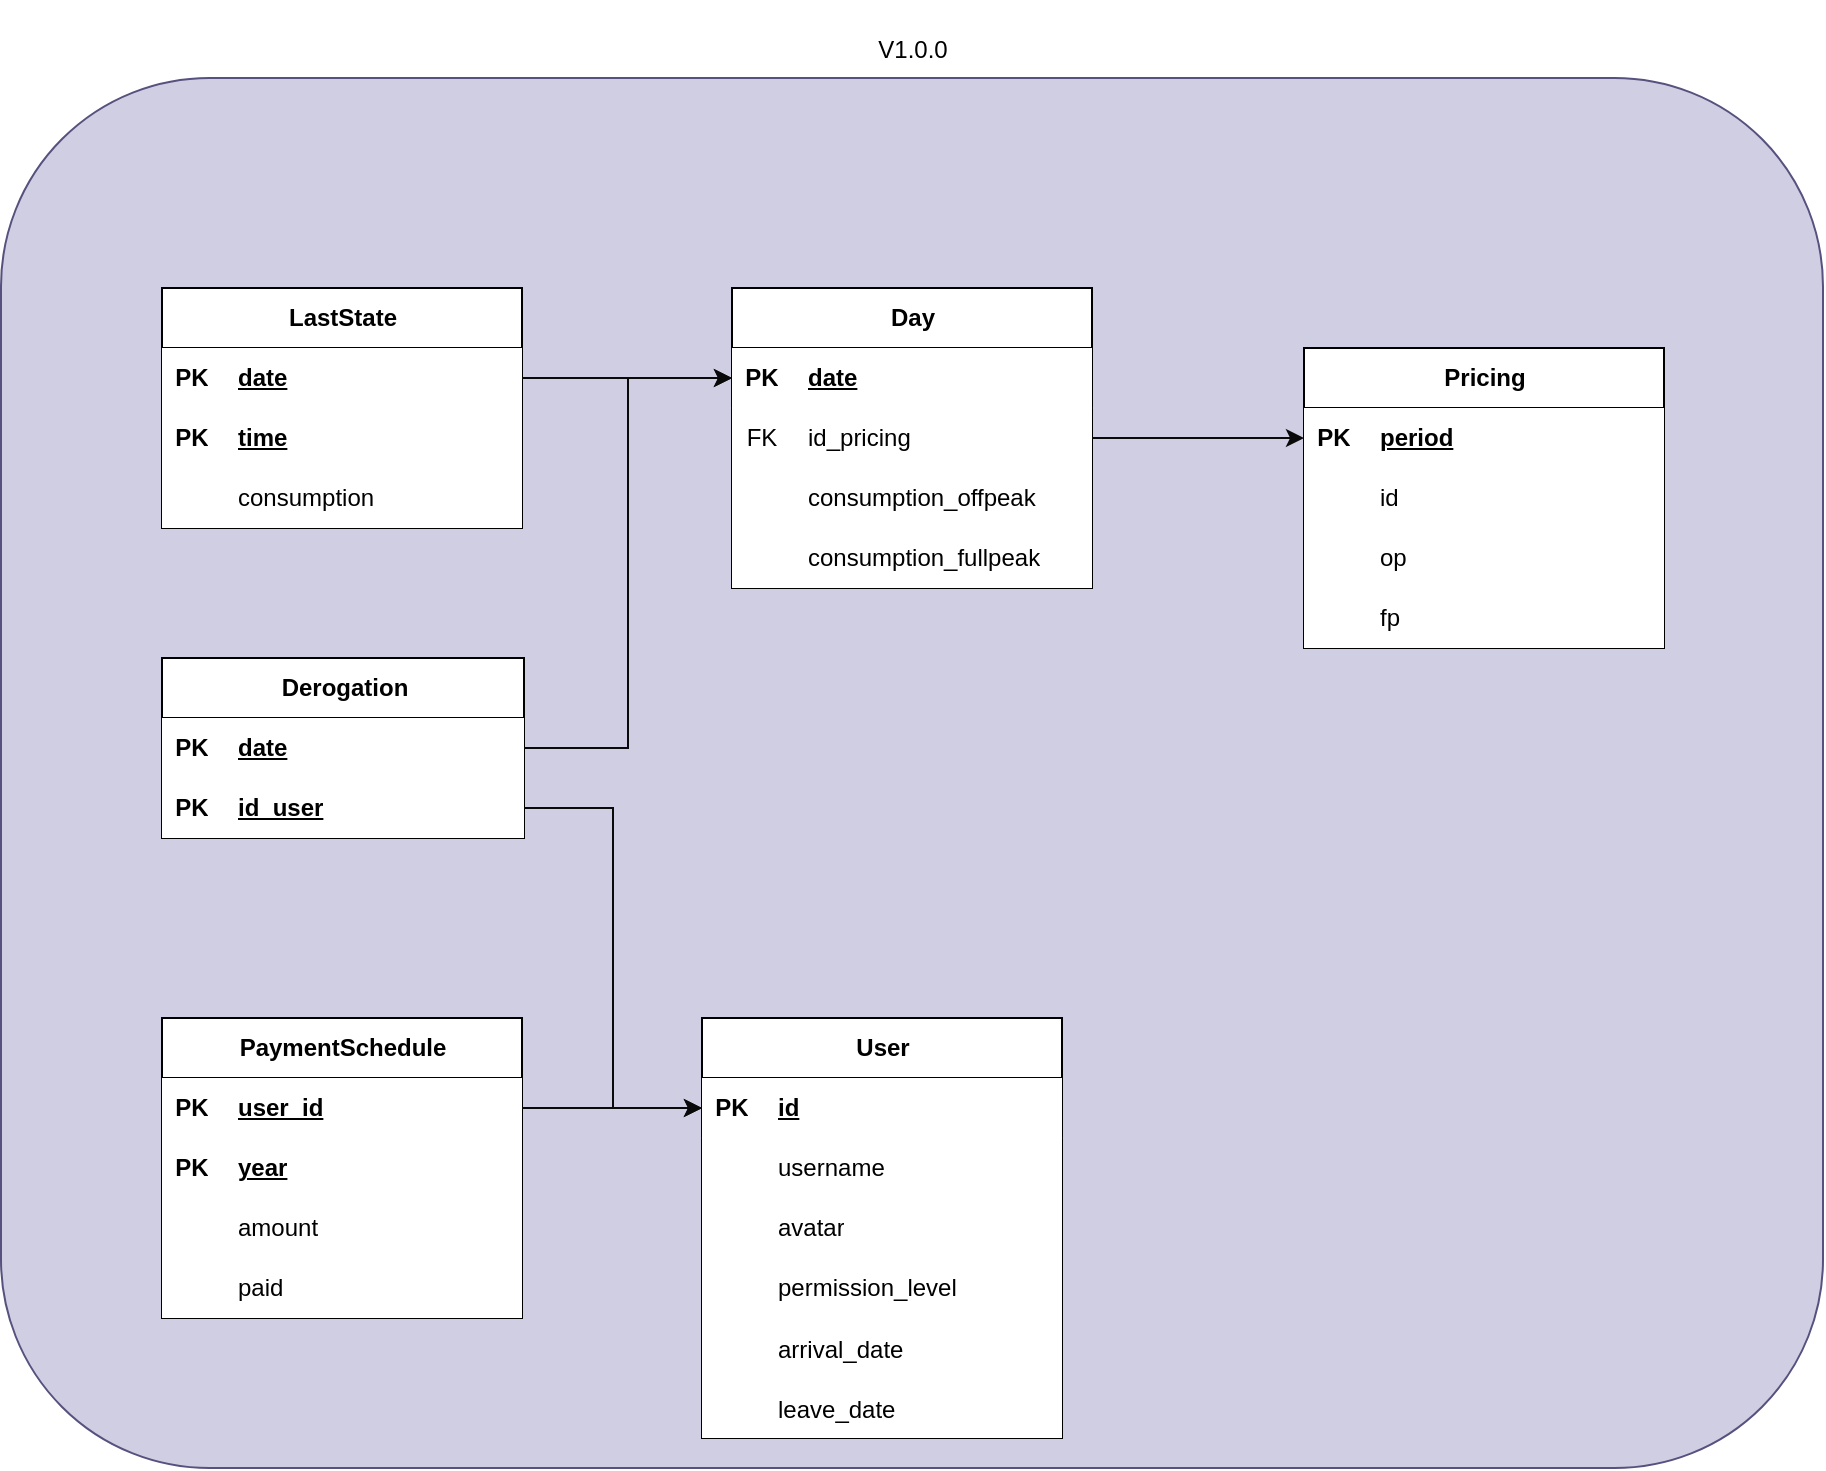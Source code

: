 <mxfile version="24.7.17" pages="2">
  <diagram name="V1.0.0" id="_BO4yZd66s1D06agsEdp">
    <mxGraphModel dx="1434" dy="838" grid="1" gridSize="10" guides="1" tooltips="1" connect="1" arrows="1" fold="1" page="1" pageScale="1" pageWidth="827" pageHeight="1169" math="0" shadow="0">
      <root>
        <mxCell id="0" />
        <mxCell id="1" parent="0" />
        <mxCell id="Z0PzrFWxzYFtnduk1uIT-2" value="&lt;p style=&quot;line-height: 0%; padding-top: 0px; margin-top: 12px;&quot;&gt;&lt;font color=&quot;#000000&quot; style=&quot;background-color: rgb(255, 255, 255);&quot;&gt;&lt;br&gt;&lt;/font&gt;&lt;/p&gt;&lt;p style=&quot;line-height: 0%; padding-top: 0px; margin-top: 12px;&quot;&gt;&lt;font color=&quot;#000000&quot; style=&quot;background-color: rgb(255, 255, 255);&quot;&gt;&amp;nbsp;&lt;/font&gt;&lt;span style=&quot;background-color: rgb(255, 255, 255); color: rgb(0, 0, 0);&quot;&gt;V1.0.0&amp;nbsp;&lt;/span&gt;&lt;/p&gt;" style="rounded=1;whiteSpace=wrap;html=1;fillColor=#d0cee2;strokeColor=#56517e;movable=1;resizable=1;rotatable=1;deletable=1;editable=1;locked=0;connectable=1;labelPosition=center;verticalLabelPosition=top;align=center;verticalAlign=bottom;spacingTop=10;labelBackgroundColor=default;fontColor=default;" vertex="1" parent="1">
          <mxGeometry x="108.5" y="80" width="911" height="695" as="geometry" />
        </mxCell>
        <mxCell id="msiakIaqyij4hVwnKEpv-37" value="PaymentSchedule" style="shape=table;startSize=30;container=1;collapsible=1;childLayout=tableLayout;fixedRows=1;rowLines=0;fontStyle=1;align=center;resizeLast=1;html=1;" parent="1" vertex="1">
          <mxGeometry x="189" y="550" width="180" height="150" as="geometry" />
        </mxCell>
        <mxCell id="msiakIaqyij4hVwnKEpv-38" value="" style="shape=tableRow;horizontal=0;startSize=0;swimlaneHead=0;swimlaneBody=0;collapsible=0;dropTarget=0;points=[[0,0.5],[1,0.5]];portConstraint=eastwest;top=0;left=0;right=0;bottom=1;" parent="msiakIaqyij4hVwnKEpv-37" vertex="1">
          <mxGeometry y="30" width="180" height="30" as="geometry" />
        </mxCell>
        <mxCell id="msiakIaqyij4hVwnKEpv-39" value="PK" style="shape=partialRectangle;connectable=0;top=0;left=0;bottom=0;right=0;fontStyle=1;overflow=hidden;whiteSpace=wrap;html=1;" parent="msiakIaqyij4hVwnKEpv-38" vertex="1">
          <mxGeometry width="30" height="30" as="geometry">
            <mxRectangle width="30" height="30" as="alternateBounds" />
          </mxGeometry>
        </mxCell>
        <mxCell id="msiakIaqyij4hVwnKEpv-40" value="user_id" style="shape=partialRectangle;connectable=0;top=0;left=0;bottom=0;right=0;align=left;spacingLeft=6;fontStyle=5;overflow=hidden;whiteSpace=wrap;html=1;" parent="msiakIaqyij4hVwnKEpv-38" vertex="1">
          <mxGeometry x="30" width="150" height="30" as="geometry">
            <mxRectangle width="150" height="30" as="alternateBounds" />
          </mxGeometry>
        </mxCell>
        <mxCell id="-fe85QzS5CM_Dncy3hfP-16" value="" style="shape=tableRow;horizontal=0;startSize=0;swimlaneHead=0;swimlaneBody=0;collapsible=0;dropTarget=0;points=[[0,0.5],[1,0.5]];portConstraint=eastwest;top=0;left=0;right=0;bottom=1;" parent="msiakIaqyij4hVwnKEpv-37" vertex="1">
          <mxGeometry y="60" width="180" height="30" as="geometry" />
        </mxCell>
        <mxCell id="-fe85QzS5CM_Dncy3hfP-17" value="PK" style="shape=partialRectangle;connectable=0;top=0;left=0;bottom=0;right=0;fontStyle=1;overflow=hidden;whiteSpace=wrap;html=1;" parent="-fe85QzS5CM_Dncy3hfP-16" vertex="1">
          <mxGeometry width="30" height="30" as="geometry">
            <mxRectangle width="30" height="30" as="alternateBounds" />
          </mxGeometry>
        </mxCell>
        <mxCell id="-fe85QzS5CM_Dncy3hfP-18" value="year" style="shape=partialRectangle;connectable=0;top=0;left=0;bottom=0;right=0;align=left;spacingLeft=6;fontStyle=5;overflow=hidden;whiteSpace=wrap;html=1;" parent="-fe85QzS5CM_Dncy3hfP-16" vertex="1">
          <mxGeometry x="30" width="150" height="30" as="geometry">
            <mxRectangle width="150" height="30" as="alternateBounds" />
          </mxGeometry>
        </mxCell>
        <mxCell id="msiakIaqyij4hVwnKEpv-44" value="" style="shape=tableRow;horizontal=0;startSize=0;swimlaneHead=0;swimlaneBody=0;collapsible=0;dropTarget=0;points=[[0,0.5],[1,0.5]];portConstraint=eastwest;top=0;left=0;right=0;bottom=0;" parent="msiakIaqyij4hVwnKEpv-37" vertex="1">
          <mxGeometry y="90" width="180" height="30" as="geometry" />
        </mxCell>
        <mxCell id="msiakIaqyij4hVwnKEpv-45" value="" style="shape=partialRectangle;connectable=0;top=0;left=0;bottom=0;right=0;editable=1;overflow=hidden;whiteSpace=wrap;html=1;" parent="msiakIaqyij4hVwnKEpv-44" vertex="1">
          <mxGeometry width="30" height="30" as="geometry">
            <mxRectangle width="30" height="30" as="alternateBounds" />
          </mxGeometry>
        </mxCell>
        <mxCell id="msiakIaqyij4hVwnKEpv-46" value="amount" style="shape=partialRectangle;connectable=0;top=0;left=0;bottom=0;right=0;align=left;spacingLeft=6;overflow=hidden;whiteSpace=wrap;html=1;" parent="msiakIaqyij4hVwnKEpv-44" vertex="1">
          <mxGeometry x="30" width="150" height="30" as="geometry">
            <mxRectangle width="150" height="30" as="alternateBounds" />
          </mxGeometry>
        </mxCell>
        <mxCell id="msiakIaqyij4hVwnKEpv-47" value="" style="shape=tableRow;horizontal=0;startSize=0;swimlaneHead=0;swimlaneBody=0;collapsible=0;dropTarget=0;points=[[0,0.5],[1,0.5]];portConstraint=eastwest;top=0;left=0;right=0;bottom=0;" parent="msiakIaqyij4hVwnKEpv-37" vertex="1">
          <mxGeometry y="120" width="180" height="30" as="geometry" />
        </mxCell>
        <mxCell id="msiakIaqyij4hVwnKEpv-48" value="" style="shape=partialRectangle;connectable=0;top=0;left=0;bottom=0;right=0;editable=1;overflow=hidden;whiteSpace=wrap;html=1;" parent="msiakIaqyij4hVwnKEpv-47" vertex="1">
          <mxGeometry width="30" height="30" as="geometry">
            <mxRectangle width="30" height="30" as="alternateBounds" />
          </mxGeometry>
        </mxCell>
        <mxCell id="msiakIaqyij4hVwnKEpv-49" value="paid" style="shape=partialRectangle;connectable=0;top=0;left=0;bottom=0;right=0;align=left;spacingLeft=6;overflow=hidden;whiteSpace=wrap;html=1;" parent="msiakIaqyij4hVwnKEpv-47" vertex="1">
          <mxGeometry x="30" width="150" height="30" as="geometry">
            <mxRectangle width="150" height="30" as="alternateBounds" />
          </mxGeometry>
        </mxCell>
        <mxCell id="msiakIaqyij4hVwnKEpv-2" value="User" style="shape=table;startSize=30;container=1;collapsible=1;childLayout=tableLayout;fixedRows=1;rowLines=0;fontStyle=1;align=center;resizeLast=1;html=1;" parent="1" vertex="1">
          <mxGeometry x="459" y="550" width="180" height="210" as="geometry" />
        </mxCell>
        <mxCell id="msiakIaqyij4hVwnKEpv-3" value="" style="shape=tableRow;horizontal=0;startSize=0;swimlaneHead=0;swimlaneBody=0;collapsible=0;dropTarget=0;points=[[0,0.5],[1,0.5]];portConstraint=eastwest;top=0;left=0;right=0;bottom=1;strokeColor=#0A0A0A;" parent="msiakIaqyij4hVwnKEpv-2" vertex="1">
          <mxGeometry y="30" width="180" height="30" as="geometry" />
        </mxCell>
        <mxCell id="msiakIaqyij4hVwnKEpv-4" value="PK" style="shape=partialRectangle;connectable=0;top=0;left=0;bottom=0;right=0;fontStyle=1;overflow=hidden;whiteSpace=wrap;html=1;strokeColor=#0A0A0A;" parent="msiakIaqyij4hVwnKEpv-3" vertex="1">
          <mxGeometry width="30" height="30" as="geometry">
            <mxRectangle width="30" height="30" as="alternateBounds" />
          </mxGeometry>
        </mxCell>
        <mxCell id="msiakIaqyij4hVwnKEpv-5" value="id" style="shape=partialRectangle;connectable=0;top=0;left=0;bottom=0;right=0;align=left;spacingLeft=6;fontStyle=5;overflow=hidden;whiteSpace=wrap;html=1;strokeColor=#0A0A0A;" parent="msiakIaqyij4hVwnKEpv-3" vertex="1">
          <mxGeometry x="30" width="150" height="30" as="geometry">
            <mxRectangle width="150" height="30" as="alternateBounds" />
          </mxGeometry>
        </mxCell>
        <mxCell id="msiakIaqyij4hVwnKEpv-6" value="" style="shape=tableRow;horizontal=0;startSize=0;swimlaneHead=0;swimlaneBody=0;collapsible=0;dropTarget=0;points=[[0,0.5],[1,0.5]];portConstraint=eastwest;top=0;left=0;right=0;bottom=0;strokeColor=#0A0A0A;" parent="msiakIaqyij4hVwnKEpv-2" vertex="1">
          <mxGeometry y="60" width="180" height="30" as="geometry" />
        </mxCell>
        <mxCell id="msiakIaqyij4hVwnKEpv-7" value="" style="shape=partialRectangle;connectable=0;top=0;left=0;bottom=0;right=0;editable=1;overflow=hidden;whiteSpace=wrap;html=1;strokeColor=#0A0A0A;" parent="msiakIaqyij4hVwnKEpv-6" vertex="1">
          <mxGeometry width="30" height="30" as="geometry">
            <mxRectangle width="30" height="30" as="alternateBounds" />
          </mxGeometry>
        </mxCell>
        <mxCell id="msiakIaqyij4hVwnKEpv-8" value="username" style="shape=partialRectangle;connectable=0;top=0;left=0;bottom=0;right=0;align=left;spacingLeft=6;overflow=hidden;whiteSpace=wrap;html=1;strokeColor=#0A0A0A;" parent="msiakIaqyij4hVwnKEpv-6" vertex="1">
          <mxGeometry x="30" width="150" height="30" as="geometry">
            <mxRectangle width="150" height="30" as="alternateBounds" />
          </mxGeometry>
        </mxCell>
        <mxCell id="msiakIaqyij4hVwnKEpv-9" value="" style="shape=tableRow;horizontal=0;startSize=0;swimlaneHead=0;swimlaneBody=0;collapsible=0;dropTarget=0;points=[[0,0.5],[1,0.5]];portConstraint=eastwest;top=0;left=0;right=0;bottom=0;strokeColor=#0A0A0A;" parent="msiakIaqyij4hVwnKEpv-2" vertex="1">
          <mxGeometry y="90" width="180" height="30" as="geometry" />
        </mxCell>
        <mxCell id="msiakIaqyij4hVwnKEpv-10" value="" style="shape=partialRectangle;connectable=0;top=0;left=0;bottom=0;right=0;editable=1;overflow=hidden;whiteSpace=wrap;html=1;strokeColor=#0A0A0A;" parent="msiakIaqyij4hVwnKEpv-9" vertex="1">
          <mxGeometry width="30" height="30" as="geometry">
            <mxRectangle width="30" height="30" as="alternateBounds" />
          </mxGeometry>
        </mxCell>
        <mxCell id="msiakIaqyij4hVwnKEpv-11" value="avatar" style="shape=partialRectangle;connectable=0;top=0;left=0;bottom=0;right=0;align=left;spacingLeft=6;overflow=hidden;whiteSpace=wrap;html=1;strokeColor=#0A0A0A;" parent="msiakIaqyij4hVwnKEpv-9" vertex="1">
          <mxGeometry x="30" width="150" height="30" as="geometry">
            <mxRectangle width="150" height="30" as="alternateBounds" />
          </mxGeometry>
        </mxCell>
        <mxCell id="msiakIaqyij4hVwnKEpv-12" value="" style="shape=tableRow;horizontal=0;startSize=0;swimlaneHead=0;swimlaneBody=0;collapsible=0;dropTarget=0;points=[[0,0.5],[1,0.5]];portConstraint=eastwest;top=0;left=0;right=0;bottom=0;" parent="msiakIaqyij4hVwnKEpv-2" vertex="1">
          <mxGeometry y="120" width="180" height="30" as="geometry" />
        </mxCell>
        <mxCell id="msiakIaqyij4hVwnKEpv-13" value="" style="shape=partialRectangle;connectable=0;top=0;left=0;bottom=0;right=0;editable=1;overflow=hidden;whiteSpace=wrap;html=1;" parent="msiakIaqyij4hVwnKEpv-12" vertex="1">
          <mxGeometry width="30" height="30" as="geometry">
            <mxRectangle width="30" height="30" as="alternateBounds" />
          </mxGeometry>
        </mxCell>
        <mxCell id="msiakIaqyij4hVwnKEpv-14" value="permission_level" style="shape=partialRectangle;connectable=0;top=0;left=0;bottom=0;right=0;align=left;spacingLeft=6;overflow=hidden;whiteSpace=wrap;html=1;" parent="msiakIaqyij4hVwnKEpv-12" vertex="1">
          <mxGeometry x="30" width="150" height="30" as="geometry">
            <mxRectangle width="150" height="30" as="alternateBounds" />
          </mxGeometry>
        </mxCell>
        <mxCell id="-fe85QzS5CM_Dncy3hfP-1" value="" style="shape=tableRow;horizontal=0;startSize=0;swimlaneHead=0;swimlaneBody=0;collapsible=0;dropTarget=0;points=[[0,0.5],[1,0.5]];portConstraint=eastwest;top=0;left=0;right=0;bottom=0;" parent="msiakIaqyij4hVwnKEpv-2" vertex="1">
          <mxGeometry y="150" width="180" height="30" as="geometry" />
        </mxCell>
        <mxCell id="-fe85QzS5CM_Dncy3hfP-2" value="" style="shape=partialRectangle;connectable=0;top=0;left=0;bottom=0;right=0;editable=1;overflow=hidden;" parent="-fe85QzS5CM_Dncy3hfP-1" vertex="1">
          <mxGeometry width="30" height="30" as="geometry">
            <mxRectangle width="30" height="30" as="alternateBounds" />
          </mxGeometry>
        </mxCell>
        <mxCell id="-fe85QzS5CM_Dncy3hfP-3" value="arrival_date" style="shape=partialRectangle;connectable=0;top=0;left=0;bottom=0;right=0;align=left;spacingLeft=6;overflow=hidden;" parent="-fe85QzS5CM_Dncy3hfP-1" vertex="1">
          <mxGeometry x="30" width="150" height="30" as="geometry">
            <mxRectangle width="150" height="30" as="alternateBounds" />
          </mxGeometry>
        </mxCell>
        <mxCell id="-fe85QzS5CM_Dncy3hfP-4" value="" style="shape=tableRow;horizontal=0;startSize=0;swimlaneHead=0;swimlaneBody=0;collapsible=0;dropTarget=0;points=[[0,0.5],[1,0.5]];portConstraint=eastwest;top=0;left=0;right=0;bottom=0;" parent="msiakIaqyij4hVwnKEpv-2" vertex="1">
          <mxGeometry y="180" width="180" height="30" as="geometry" />
        </mxCell>
        <mxCell id="-fe85QzS5CM_Dncy3hfP-5" value="" style="shape=partialRectangle;connectable=0;top=0;left=0;bottom=0;right=0;editable=1;overflow=hidden;" parent="-fe85QzS5CM_Dncy3hfP-4" vertex="1">
          <mxGeometry width="30" height="30" as="geometry">
            <mxRectangle width="30" height="30" as="alternateBounds" />
          </mxGeometry>
        </mxCell>
        <mxCell id="-fe85QzS5CM_Dncy3hfP-6" value="leave_date" style="shape=partialRectangle;connectable=0;top=0;left=0;bottom=0;right=0;align=left;spacingLeft=6;overflow=hidden;" parent="-fe85QzS5CM_Dncy3hfP-4" vertex="1">
          <mxGeometry x="30" width="150" height="30" as="geometry">
            <mxRectangle width="150" height="30" as="alternateBounds" />
          </mxGeometry>
        </mxCell>
        <mxCell id="-fe85QzS5CM_Dncy3hfP-19" value="Derogation" style="shape=table;startSize=30;container=1;collapsible=1;childLayout=tableLayout;fixedRows=1;rowLines=0;fontStyle=1;align=center;resizeLast=1;html=1;" parent="1" vertex="1">
          <mxGeometry x="189" y="370" width="181" height="90" as="geometry" />
        </mxCell>
        <mxCell id="-fe85QzS5CM_Dncy3hfP-20" value="" style="shape=tableRow;horizontal=0;startSize=0;swimlaneHead=0;swimlaneBody=0;collapsible=0;dropTarget=0;points=[[0,0.5],[1,0.5]];portConstraint=eastwest;top=0;left=0;right=0;bottom=1;" parent="-fe85QzS5CM_Dncy3hfP-19" vertex="1">
          <mxGeometry y="30" width="181" height="30" as="geometry" />
        </mxCell>
        <mxCell id="-fe85QzS5CM_Dncy3hfP-21" value="PK" style="shape=partialRectangle;connectable=0;top=0;left=0;bottom=0;right=0;fontStyle=1;overflow=hidden;whiteSpace=wrap;html=1;" parent="-fe85QzS5CM_Dncy3hfP-20" vertex="1">
          <mxGeometry width="30" height="30" as="geometry">
            <mxRectangle width="30" height="30" as="alternateBounds" />
          </mxGeometry>
        </mxCell>
        <mxCell id="-fe85QzS5CM_Dncy3hfP-22" value="date" style="shape=partialRectangle;connectable=0;top=0;left=0;bottom=0;right=0;align=left;spacingLeft=6;fontStyle=5;overflow=hidden;whiteSpace=wrap;html=1;" parent="-fe85QzS5CM_Dncy3hfP-20" vertex="1">
          <mxGeometry x="30" width="151" height="30" as="geometry">
            <mxRectangle width="151" height="30" as="alternateBounds" />
          </mxGeometry>
        </mxCell>
        <mxCell id="-fe85QzS5CM_Dncy3hfP-32" value="" style="shape=tableRow;horizontal=0;startSize=0;swimlaneHead=0;swimlaneBody=0;collapsible=0;dropTarget=0;points=[[0,0.5],[1,0.5]];portConstraint=eastwest;top=0;left=0;right=0;bottom=1;" parent="-fe85QzS5CM_Dncy3hfP-19" vertex="1">
          <mxGeometry y="60" width="181" height="30" as="geometry" />
        </mxCell>
        <mxCell id="-fe85QzS5CM_Dncy3hfP-33" value="PK" style="shape=partialRectangle;connectable=0;top=0;left=0;bottom=0;right=0;fontStyle=1;overflow=hidden;whiteSpace=wrap;html=1;" parent="-fe85QzS5CM_Dncy3hfP-32" vertex="1">
          <mxGeometry width="30" height="30" as="geometry">
            <mxRectangle width="30" height="30" as="alternateBounds" />
          </mxGeometry>
        </mxCell>
        <mxCell id="-fe85QzS5CM_Dncy3hfP-34" value="id_user" style="shape=partialRectangle;connectable=0;top=0;left=0;bottom=0;right=0;align=left;spacingLeft=6;fontStyle=5;overflow=hidden;whiteSpace=wrap;html=1;" parent="-fe85QzS5CM_Dncy3hfP-32" vertex="1">
          <mxGeometry x="30" width="151" height="30" as="geometry">
            <mxRectangle width="151" height="30" as="alternateBounds" />
          </mxGeometry>
        </mxCell>
        <mxCell id="-fe85QzS5CM_Dncy3hfP-35" value="LastState" style="shape=table;startSize=30;container=1;collapsible=1;childLayout=tableLayout;fixedRows=1;rowLines=0;fontStyle=1;align=center;resizeLast=1;html=1;" parent="1" vertex="1">
          <mxGeometry x="189" y="185" width="180" height="120" as="geometry" />
        </mxCell>
        <mxCell id="-fe85QzS5CM_Dncy3hfP-36" value="" style="shape=tableRow;horizontal=0;startSize=0;swimlaneHead=0;swimlaneBody=0;collapsible=0;dropTarget=0;points=[[0,0.5],[1,0.5]];portConstraint=eastwest;top=0;left=0;right=0;bottom=1;" parent="-fe85QzS5CM_Dncy3hfP-35" vertex="1">
          <mxGeometry y="30" width="180" height="30" as="geometry" />
        </mxCell>
        <mxCell id="-fe85QzS5CM_Dncy3hfP-37" value="PK" style="shape=partialRectangle;connectable=0;top=0;left=0;bottom=0;right=0;fontStyle=1;overflow=hidden;whiteSpace=wrap;html=1;" parent="-fe85QzS5CM_Dncy3hfP-36" vertex="1">
          <mxGeometry width="30" height="30" as="geometry">
            <mxRectangle width="30" height="30" as="alternateBounds" />
          </mxGeometry>
        </mxCell>
        <mxCell id="-fe85QzS5CM_Dncy3hfP-38" value="date" style="shape=partialRectangle;connectable=0;top=0;left=0;bottom=0;right=0;align=left;spacingLeft=6;fontStyle=5;overflow=hidden;whiteSpace=wrap;html=1;" parent="-fe85QzS5CM_Dncy3hfP-36" vertex="1">
          <mxGeometry x="30" width="150" height="30" as="geometry">
            <mxRectangle width="150" height="30" as="alternateBounds" />
          </mxGeometry>
        </mxCell>
        <mxCell id="-fe85QzS5CM_Dncy3hfP-48" value="" style="shape=tableRow;horizontal=0;startSize=0;swimlaneHead=0;swimlaneBody=0;collapsible=0;dropTarget=0;points=[[0,0.5],[1,0.5]];portConstraint=eastwest;top=0;left=0;right=0;bottom=1;" parent="-fe85QzS5CM_Dncy3hfP-35" vertex="1">
          <mxGeometry y="60" width="180" height="30" as="geometry" />
        </mxCell>
        <mxCell id="-fe85QzS5CM_Dncy3hfP-49" value="PK" style="shape=partialRectangle;connectable=0;top=0;left=0;bottom=0;right=0;fontStyle=1;overflow=hidden;whiteSpace=wrap;html=1;" parent="-fe85QzS5CM_Dncy3hfP-48" vertex="1">
          <mxGeometry width="30" height="30" as="geometry">
            <mxRectangle width="30" height="30" as="alternateBounds" />
          </mxGeometry>
        </mxCell>
        <mxCell id="-fe85QzS5CM_Dncy3hfP-50" value="time" style="shape=partialRectangle;connectable=0;top=0;left=0;bottom=0;right=0;align=left;spacingLeft=6;fontStyle=5;overflow=hidden;whiteSpace=wrap;html=1;" parent="-fe85QzS5CM_Dncy3hfP-48" vertex="1">
          <mxGeometry x="30" width="150" height="30" as="geometry">
            <mxRectangle width="150" height="30" as="alternateBounds" />
          </mxGeometry>
        </mxCell>
        <mxCell id="-fe85QzS5CM_Dncy3hfP-45" value="" style="shape=tableRow;horizontal=0;startSize=0;swimlaneHead=0;swimlaneBody=0;collapsible=0;dropTarget=0;points=[[0,0.5],[1,0.5]];portConstraint=eastwest;top=0;left=0;right=0;bottom=0;" parent="-fe85QzS5CM_Dncy3hfP-35" vertex="1">
          <mxGeometry y="90" width="180" height="30" as="geometry" />
        </mxCell>
        <mxCell id="-fe85QzS5CM_Dncy3hfP-46" value="" style="shape=partialRectangle;connectable=0;top=0;left=0;bottom=0;right=0;editable=1;overflow=hidden;whiteSpace=wrap;html=1;" parent="-fe85QzS5CM_Dncy3hfP-45" vertex="1">
          <mxGeometry width="30" height="30" as="geometry">
            <mxRectangle width="30" height="30" as="alternateBounds" />
          </mxGeometry>
        </mxCell>
        <mxCell id="-fe85QzS5CM_Dncy3hfP-47" value="consumption" style="shape=partialRectangle;connectable=0;top=0;left=0;bottom=0;right=0;align=left;spacingLeft=6;overflow=hidden;whiteSpace=wrap;html=1;" parent="-fe85QzS5CM_Dncy3hfP-45" vertex="1">
          <mxGeometry x="30" width="150" height="30" as="geometry">
            <mxRectangle width="150" height="30" as="alternateBounds" />
          </mxGeometry>
        </mxCell>
        <mxCell id="-fe85QzS5CM_Dncy3hfP-51" value="Day" style="shape=table;startSize=30;container=1;collapsible=1;childLayout=tableLayout;fixedRows=1;rowLines=0;fontStyle=1;align=center;resizeLast=1;html=1;" parent="1" vertex="1">
          <mxGeometry x="474" y="185" width="180" height="150" as="geometry" />
        </mxCell>
        <mxCell id="-fe85QzS5CM_Dncy3hfP-52" value="" style="shape=tableRow;horizontal=0;startSize=0;swimlaneHead=0;swimlaneBody=0;collapsible=0;dropTarget=0;points=[[0,0.5],[1,0.5]];portConstraint=eastwest;top=0;left=0;right=0;bottom=1;strokeColor=#0A0A0A;" parent="-fe85QzS5CM_Dncy3hfP-51" vertex="1">
          <mxGeometry y="30" width="180" height="30" as="geometry" />
        </mxCell>
        <mxCell id="-fe85QzS5CM_Dncy3hfP-53" value="PK" style="shape=partialRectangle;connectable=0;top=0;left=0;bottom=0;right=0;fontStyle=1;overflow=hidden;whiteSpace=wrap;html=1;strokeColor=#0A0A0A;" parent="-fe85QzS5CM_Dncy3hfP-52" vertex="1">
          <mxGeometry width="30" height="30" as="geometry">
            <mxRectangle width="30" height="30" as="alternateBounds" />
          </mxGeometry>
        </mxCell>
        <mxCell id="-fe85QzS5CM_Dncy3hfP-54" value="date" style="shape=partialRectangle;connectable=0;top=0;left=0;bottom=0;right=0;align=left;spacingLeft=6;fontStyle=5;overflow=hidden;whiteSpace=wrap;html=1;strokeColor=#0A0A0A;" parent="-fe85QzS5CM_Dncy3hfP-52" vertex="1">
          <mxGeometry x="30" width="150" height="30" as="geometry">
            <mxRectangle width="150" height="30" as="alternateBounds" />
          </mxGeometry>
        </mxCell>
        <mxCell id="-fe85QzS5CM_Dncy3hfP-64" value="" style="shape=tableRow;horizontal=0;startSize=0;swimlaneHead=0;swimlaneBody=0;collapsible=0;dropTarget=0;points=[[0,0.5],[1,0.5]];portConstraint=eastwest;top=0;left=0;right=0;bottom=0;strokeColor=#0A0A0A;" parent="-fe85QzS5CM_Dncy3hfP-51" vertex="1">
          <mxGeometry y="60" width="180" height="30" as="geometry" />
        </mxCell>
        <mxCell id="-fe85QzS5CM_Dncy3hfP-65" value="FK" style="shape=partialRectangle;connectable=0;top=0;left=0;bottom=0;right=0;fontStyle=0;overflow=hidden;whiteSpace=wrap;html=1;strokeColor=#0A0A0A;" parent="-fe85QzS5CM_Dncy3hfP-64" vertex="1">
          <mxGeometry width="30" height="30" as="geometry">
            <mxRectangle width="30" height="30" as="alternateBounds" />
          </mxGeometry>
        </mxCell>
        <mxCell id="-fe85QzS5CM_Dncy3hfP-66" value="id_pricing" style="shape=partialRectangle;connectable=0;top=0;left=0;bottom=0;right=0;align=left;spacingLeft=6;fontStyle=0;overflow=hidden;whiteSpace=wrap;html=1;strokeColor=#0A0A0A;" parent="-fe85QzS5CM_Dncy3hfP-64" vertex="1">
          <mxGeometry x="30" width="150" height="30" as="geometry">
            <mxRectangle width="150" height="30" as="alternateBounds" />
          </mxGeometry>
        </mxCell>
        <mxCell id="-fe85QzS5CM_Dncy3hfP-58" value="" style="shape=tableRow;horizontal=0;startSize=0;swimlaneHead=0;swimlaneBody=0;collapsible=0;dropTarget=0;points=[[0,0.5],[1,0.5]];portConstraint=eastwest;top=0;left=0;right=0;bottom=0;strokeColor=#0A0A0A;" parent="-fe85QzS5CM_Dncy3hfP-51" vertex="1">
          <mxGeometry y="90" width="180" height="30" as="geometry" />
        </mxCell>
        <mxCell id="-fe85QzS5CM_Dncy3hfP-59" value="" style="shape=partialRectangle;connectable=0;top=0;left=0;bottom=0;right=0;editable=1;overflow=hidden;whiteSpace=wrap;html=1;strokeColor=#0A0A0A;" parent="-fe85QzS5CM_Dncy3hfP-58" vertex="1">
          <mxGeometry width="30" height="30" as="geometry">
            <mxRectangle width="30" height="30" as="alternateBounds" />
          </mxGeometry>
        </mxCell>
        <mxCell id="-fe85QzS5CM_Dncy3hfP-60" value="consumption_offpeak" style="shape=partialRectangle;connectable=0;top=0;left=0;bottom=0;right=0;align=left;spacingLeft=6;overflow=hidden;whiteSpace=wrap;html=1;strokeColor=#0A0A0A;" parent="-fe85QzS5CM_Dncy3hfP-58" vertex="1">
          <mxGeometry x="30" width="150" height="30" as="geometry">
            <mxRectangle width="150" height="30" as="alternateBounds" />
          </mxGeometry>
        </mxCell>
        <mxCell id="-fe85QzS5CM_Dncy3hfP-61" value="" style="shape=tableRow;horizontal=0;startSize=0;swimlaneHead=0;swimlaneBody=0;collapsible=0;dropTarget=0;points=[[0,0.5],[1,0.5]];portConstraint=eastwest;top=0;left=0;right=0;bottom=0;strokeColor=#0A0A0A;" parent="-fe85QzS5CM_Dncy3hfP-51" vertex="1">
          <mxGeometry y="120" width="180" height="30" as="geometry" />
        </mxCell>
        <mxCell id="-fe85QzS5CM_Dncy3hfP-62" value="" style="shape=partialRectangle;connectable=0;top=0;left=0;bottom=0;right=0;editable=1;overflow=hidden;whiteSpace=wrap;html=1;strokeColor=#0A0A0A;" parent="-fe85QzS5CM_Dncy3hfP-61" vertex="1">
          <mxGeometry width="30" height="30" as="geometry">
            <mxRectangle width="30" height="30" as="alternateBounds" />
          </mxGeometry>
        </mxCell>
        <mxCell id="-fe85QzS5CM_Dncy3hfP-63" value="consumption_fullpeak" style="shape=partialRectangle;connectable=0;top=0;left=0;bottom=0;right=0;align=left;spacingLeft=6;overflow=hidden;whiteSpace=wrap;html=1;strokeColor=#0A0A0A;" parent="-fe85QzS5CM_Dncy3hfP-61" vertex="1">
          <mxGeometry x="30" width="150" height="30" as="geometry">
            <mxRectangle width="150" height="30" as="alternateBounds" />
          </mxGeometry>
        </mxCell>
        <mxCell id="-fe85QzS5CM_Dncy3hfP-67" value="Pricing" style="shape=table;startSize=30;container=1;collapsible=1;childLayout=tableLayout;fixedRows=1;rowLines=0;fontStyle=1;align=center;resizeLast=1;html=1;" parent="1" vertex="1">
          <mxGeometry x="760" y="215" width="180" height="150" as="geometry" />
        </mxCell>
        <mxCell id="-fe85QzS5CM_Dncy3hfP-68" value="" style="shape=tableRow;horizontal=0;startSize=0;swimlaneHead=0;swimlaneBody=0;collapsible=0;dropTarget=0;points=[[0,0.5],[1,0.5]];portConstraint=eastwest;top=0;left=0;right=0;bottom=1;" parent="-fe85QzS5CM_Dncy3hfP-67" vertex="1">
          <mxGeometry y="30" width="180" height="30" as="geometry" />
        </mxCell>
        <mxCell id="-fe85QzS5CM_Dncy3hfP-69" value="PK" style="shape=partialRectangle;connectable=0;top=0;left=0;bottom=0;right=0;fontStyle=1;overflow=hidden;whiteSpace=wrap;html=1;" parent="-fe85QzS5CM_Dncy3hfP-68" vertex="1">
          <mxGeometry width="30" height="30" as="geometry">
            <mxRectangle width="30" height="30" as="alternateBounds" />
          </mxGeometry>
        </mxCell>
        <mxCell id="-fe85QzS5CM_Dncy3hfP-70" value="period" style="shape=partialRectangle;connectable=0;top=0;left=0;bottom=0;right=0;align=left;spacingLeft=6;fontStyle=5;overflow=hidden;whiteSpace=wrap;html=1;" parent="-fe85QzS5CM_Dncy3hfP-68" vertex="1">
          <mxGeometry x="30" width="150" height="30" as="geometry">
            <mxRectangle width="150" height="30" as="alternateBounds" />
          </mxGeometry>
        </mxCell>
        <mxCell id="-fe85QzS5CM_Dncy3hfP-71" value="" style="shape=tableRow;horizontal=0;startSize=0;swimlaneHead=0;swimlaneBody=0;collapsible=0;dropTarget=0;points=[[0,0.5],[1,0.5]];portConstraint=eastwest;top=0;left=0;right=0;bottom=0;" parent="-fe85QzS5CM_Dncy3hfP-67" vertex="1">
          <mxGeometry y="60" width="180" height="30" as="geometry" />
        </mxCell>
        <mxCell id="-fe85QzS5CM_Dncy3hfP-72" value="" style="shape=partialRectangle;connectable=0;top=0;left=0;bottom=0;right=0;editable=1;overflow=hidden;whiteSpace=wrap;html=1;" parent="-fe85QzS5CM_Dncy3hfP-71" vertex="1">
          <mxGeometry width="30" height="30" as="geometry">
            <mxRectangle width="30" height="30" as="alternateBounds" />
          </mxGeometry>
        </mxCell>
        <mxCell id="-fe85QzS5CM_Dncy3hfP-73" value="id" style="shape=partialRectangle;connectable=0;top=0;left=0;bottom=0;right=0;align=left;spacingLeft=6;overflow=hidden;whiteSpace=wrap;html=1;" parent="-fe85QzS5CM_Dncy3hfP-71" vertex="1">
          <mxGeometry x="30" width="150" height="30" as="geometry">
            <mxRectangle width="150" height="30" as="alternateBounds" />
          </mxGeometry>
        </mxCell>
        <mxCell id="-fe85QzS5CM_Dncy3hfP-74" value="" style="shape=tableRow;horizontal=0;startSize=0;swimlaneHead=0;swimlaneBody=0;collapsible=0;dropTarget=0;points=[[0,0.5],[1,0.5]];portConstraint=eastwest;top=0;left=0;right=0;bottom=0;" parent="-fe85QzS5CM_Dncy3hfP-67" vertex="1">
          <mxGeometry y="90" width="180" height="30" as="geometry" />
        </mxCell>
        <mxCell id="-fe85QzS5CM_Dncy3hfP-75" value="" style="shape=partialRectangle;connectable=0;top=0;left=0;bottom=0;right=0;editable=1;overflow=hidden;whiteSpace=wrap;html=1;" parent="-fe85QzS5CM_Dncy3hfP-74" vertex="1">
          <mxGeometry width="30" height="30" as="geometry">
            <mxRectangle width="30" height="30" as="alternateBounds" />
          </mxGeometry>
        </mxCell>
        <mxCell id="-fe85QzS5CM_Dncy3hfP-76" value="op" style="shape=partialRectangle;connectable=0;top=0;left=0;bottom=0;right=0;align=left;spacingLeft=6;overflow=hidden;whiteSpace=wrap;html=1;" parent="-fe85QzS5CM_Dncy3hfP-74" vertex="1">
          <mxGeometry x="30" width="150" height="30" as="geometry">
            <mxRectangle width="150" height="30" as="alternateBounds" />
          </mxGeometry>
        </mxCell>
        <mxCell id="-fe85QzS5CM_Dncy3hfP-77" value="" style="shape=tableRow;horizontal=0;startSize=0;swimlaneHead=0;swimlaneBody=0;collapsible=0;dropTarget=0;points=[[0,0.5],[1,0.5]];portConstraint=eastwest;top=0;left=0;right=0;bottom=0;" parent="-fe85QzS5CM_Dncy3hfP-67" vertex="1">
          <mxGeometry y="120" width="180" height="30" as="geometry" />
        </mxCell>
        <mxCell id="-fe85QzS5CM_Dncy3hfP-78" value="" style="shape=partialRectangle;connectable=0;top=0;left=0;bottom=0;right=0;editable=1;overflow=hidden;whiteSpace=wrap;html=1;" parent="-fe85QzS5CM_Dncy3hfP-77" vertex="1">
          <mxGeometry width="30" height="30" as="geometry">
            <mxRectangle width="30" height="30" as="alternateBounds" />
          </mxGeometry>
        </mxCell>
        <mxCell id="-fe85QzS5CM_Dncy3hfP-79" value="fp" style="shape=partialRectangle;connectable=0;top=0;left=0;bottom=0;right=0;align=left;spacingLeft=6;overflow=hidden;whiteSpace=wrap;html=1;" parent="-fe85QzS5CM_Dncy3hfP-77" vertex="1">
          <mxGeometry x="30" width="150" height="30" as="geometry">
            <mxRectangle width="150" height="30" as="alternateBounds" />
          </mxGeometry>
        </mxCell>
        <mxCell id="-fe85QzS5CM_Dncy3hfP-80" style="edgeStyle=orthogonalEdgeStyle;rounded=0;orthogonalLoop=1;jettySize=auto;html=1;exitX=1;exitY=0.5;exitDx=0;exitDy=0;entryX=0;entryY=0.5;entryDx=0;entryDy=0;strokeColor=#0A0A0A;" parent="1" source="-fe85QzS5CM_Dncy3hfP-36" target="-fe85QzS5CM_Dncy3hfP-52" edge="1">
          <mxGeometry relative="1" as="geometry" />
        </mxCell>
        <mxCell id="-fe85QzS5CM_Dncy3hfP-81" style="edgeStyle=orthogonalEdgeStyle;rounded=0;orthogonalLoop=1;jettySize=auto;html=1;entryX=0;entryY=0.5;entryDx=0;entryDy=0;strokeColor=#0A0A0A;" parent="1" source="-fe85QzS5CM_Dncy3hfP-20" target="-fe85QzS5CM_Dncy3hfP-52" edge="1">
          <mxGeometry relative="1" as="geometry" />
        </mxCell>
        <mxCell id="-fe85QzS5CM_Dncy3hfP-83" style="edgeStyle=orthogonalEdgeStyle;rounded=0;orthogonalLoop=1;jettySize=auto;html=1;exitX=1;exitY=0.5;exitDx=0;exitDy=0;entryX=0;entryY=0.5;entryDx=0;entryDy=0;strokeColor=#0A0A0A;" parent="1" source="-fe85QzS5CM_Dncy3hfP-32" target="msiakIaqyij4hVwnKEpv-3" edge="1">
          <mxGeometry relative="1" as="geometry" />
        </mxCell>
        <mxCell id="-fe85QzS5CM_Dncy3hfP-84" style="edgeStyle=orthogonalEdgeStyle;rounded=0;orthogonalLoop=1;jettySize=auto;html=1;exitX=1;exitY=0.5;exitDx=0;exitDy=0;entryX=0;entryY=0.5;entryDx=0;entryDy=0;strokeColor=#0A0A0A;" parent="1" source="msiakIaqyij4hVwnKEpv-38" target="msiakIaqyij4hVwnKEpv-3" edge="1">
          <mxGeometry relative="1" as="geometry" />
        </mxCell>
        <mxCell id="-fe85QzS5CM_Dncy3hfP-85" style="edgeStyle=orthogonalEdgeStyle;rounded=0;orthogonalLoop=1;jettySize=auto;html=1;exitX=1;exitY=0.5;exitDx=0;exitDy=0;entryX=0;entryY=0.5;entryDx=0;entryDy=0;strokeColor=#0A0A0A;" parent="1" source="-fe85QzS5CM_Dncy3hfP-64" target="-fe85QzS5CM_Dncy3hfP-68" edge="1">
          <mxGeometry relative="1" as="geometry" />
        </mxCell>
      </root>
    </mxGraphModel>
  </diagram>
  <diagram id="J2zrh2VWNvc1zz_2-bDL" name="V2.0.0">
    <mxGraphModel dx="1434" dy="838" grid="1" gridSize="10" guides="1" tooltips="1" connect="1" arrows="1" fold="1" page="1" pageScale="1" pageWidth="827" pageHeight="1169" math="0" shadow="0">
      <root>
        <mxCell id="0" />
        <mxCell id="1" parent="0" />
        <mxCell id="Z_hiJT9PGi_YG7wSze8o-1" value="&lt;font color=&quot;#000000&quot;&gt;&amp;nbsp;V2.0.0&amp;nbsp;&lt;/font&gt;" style="rounded=1;whiteSpace=wrap;html=1;fillColor=#d0cee2;strokeColor=#56517e;labelPosition=center;verticalLabelPosition=top;align=center;verticalAlign=bottom;labelBackgroundColor=#FFFFFF;" vertex="1" parent="1">
          <mxGeometry x="40" y="210" width="810" height="610" as="geometry" />
        </mxCell>
        <mxCell id="o6saNlEvj1deZqWXem4g-1" value="PaymentSchedule" style="shape=table;startSize=30;container=1;collapsible=1;childLayout=tableLayout;fixedRows=1;rowLines=0;fontStyle=1;align=center;resizeLast=1;html=1;strokeColor=#000000;" parent="1" vertex="1">
          <mxGeometry x="99" y="640" width="180" height="150" as="geometry" />
        </mxCell>
        <mxCell id="o6saNlEvj1deZqWXem4g-2" value="" style="shape=tableRow;horizontal=0;startSize=0;swimlaneHead=0;swimlaneBody=0;collapsible=0;dropTarget=0;points=[[0,0.5],[1,0.5]];portConstraint=eastwest;top=0;left=0;right=0;bottom=1;strokeColor=#000000;" parent="o6saNlEvj1deZqWXem4g-1" vertex="1">
          <mxGeometry y="30" width="180" height="30" as="geometry" />
        </mxCell>
        <mxCell id="o6saNlEvj1deZqWXem4g-3" value="PK" style="shape=partialRectangle;connectable=0;top=0;left=0;bottom=0;right=0;fontStyle=1;overflow=hidden;whiteSpace=wrap;html=1;strokeColor=#000000;" parent="o6saNlEvj1deZqWXem4g-2" vertex="1">
          <mxGeometry width="30" height="30" as="geometry">
            <mxRectangle width="30" height="30" as="alternateBounds" />
          </mxGeometry>
        </mxCell>
        <mxCell id="o6saNlEvj1deZqWXem4g-4" value="user_id" style="shape=partialRectangle;connectable=0;top=0;left=0;bottom=0;right=0;align=left;spacingLeft=6;fontStyle=5;overflow=hidden;whiteSpace=wrap;html=1;strokeColor=#000000;" parent="o6saNlEvj1deZqWXem4g-2" vertex="1">
          <mxGeometry x="30" width="150" height="30" as="geometry">
            <mxRectangle width="150" height="30" as="alternateBounds" />
          </mxGeometry>
        </mxCell>
        <mxCell id="o6saNlEvj1deZqWXem4g-5" value="" style="shape=tableRow;horizontal=0;startSize=0;swimlaneHead=0;swimlaneBody=0;collapsible=0;dropTarget=0;points=[[0,0.5],[1,0.5]];portConstraint=eastwest;top=0;left=0;right=0;bottom=1;strokeColor=#000000;" parent="o6saNlEvj1deZqWXem4g-1" vertex="1">
          <mxGeometry y="60" width="180" height="30" as="geometry" />
        </mxCell>
        <mxCell id="o6saNlEvj1deZqWXem4g-6" value="PK" style="shape=partialRectangle;connectable=0;top=0;left=0;bottom=0;right=0;fontStyle=1;overflow=hidden;whiteSpace=wrap;html=1;strokeColor=#000000;" parent="o6saNlEvj1deZqWXem4g-5" vertex="1">
          <mxGeometry width="30" height="30" as="geometry">
            <mxRectangle width="30" height="30" as="alternateBounds" />
          </mxGeometry>
        </mxCell>
        <mxCell id="o6saNlEvj1deZqWXem4g-7" value="year" style="shape=partialRectangle;connectable=0;top=0;left=0;bottom=0;right=0;align=left;spacingLeft=6;fontStyle=5;overflow=hidden;whiteSpace=wrap;html=1;strokeColor=#000000;" parent="o6saNlEvj1deZqWXem4g-5" vertex="1">
          <mxGeometry x="30" width="150" height="30" as="geometry">
            <mxRectangle width="150" height="30" as="alternateBounds" />
          </mxGeometry>
        </mxCell>
        <mxCell id="o6saNlEvj1deZqWXem4g-8" value="" style="shape=tableRow;horizontal=0;startSize=0;swimlaneHead=0;swimlaneBody=0;collapsible=0;dropTarget=0;points=[[0,0.5],[1,0.5]];portConstraint=eastwest;top=0;left=0;right=0;bottom=0;strokeColor=#000000;" parent="o6saNlEvj1deZqWXem4g-1" vertex="1">
          <mxGeometry y="90" width="180" height="30" as="geometry" />
        </mxCell>
        <mxCell id="o6saNlEvj1deZqWXem4g-9" value="" style="shape=partialRectangle;connectable=0;top=0;left=0;bottom=0;right=0;editable=1;overflow=hidden;whiteSpace=wrap;html=1;strokeColor=#000000;" parent="o6saNlEvj1deZqWXem4g-8" vertex="1">
          <mxGeometry width="30" height="30" as="geometry">
            <mxRectangle width="30" height="30" as="alternateBounds" />
          </mxGeometry>
        </mxCell>
        <mxCell id="o6saNlEvj1deZqWXem4g-10" value="amount" style="shape=partialRectangle;connectable=0;top=0;left=0;bottom=0;right=0;align=left;spacingLeft=6;overflow=hidden;whiteSpace=wrap;html=1;strokeColor=#000000;" parent="o6saNlEvj1deZqWXem4g-8" vertex="1">
          <mxGeometry x="30" width="150" height="30" as="geometry">
            <mxRectangle width="150" height="30" as="alternateBounds" />
          </mxGeometry>
        </mxCell>
        <mxCell id="o6saNlEvj1deZqWXem4g-11" value="" style="shape=tableRow;horizontal=0;startSize=0;swimlaneHead=0;swimlaneBody=0;collapsible=0;dropTarget=0;points=[[0,0.5],[1,0.5]];portConstraint=eastwest;top=0;left=0;right=0;bottom=0;strokeColor=#000000;" parent="o6saNlEvj1deZqWXem4g-1" vertex="1">
          <mxGeometry y="120" width="180" height="30" as="geometry" />
        </mxCell>
        <mxCell id="o6saNlEvj1deZqWXem4g-12" value="" style="shape=partialRectangle;connectable=0;top=0;left=0;bottom=0;right=0;editable=1;overflow=hidden;whiteSpace=wrap;html=1;strokeColor=#000000;" parent="o6saNlEvj1deZqWXem4g-11" vertex="1">
          <mxGeometry width="30" height="30" as="geometry">
            <mxRectangle width="30" height="30" as="alternateBounds" />
          </mxGeometry>
        </mxCell>
        <mxCell id="o6saNlEvj1deZqWXem4g-13" value="paid" style="shape=partialRectangle;connectable=0;top=0;left=0;bottom=0;right=0;align=left;spacingLeft=6;overflow=hidden;whiteSpace=wrap;html=1;strokeColor=#000000;" parent="o6saNlEvj1deZqWXem4g-11" vertex="1">
          <mxGeometry x="30" width="150" height="30" as="geometry">
            <mxRectangle width="150" height="30" as="alternateBounds" />
          </mxGeometry>
        </mxCell>
        <mxCell id="o6saNlEvj1deZqWXem4g-33" value="Derogation" style="shape=table;startSize=30;container=1;collapsible=1;childLayout=tableLayout;fixedRows=1;rowLines=0;fontStyle=1;align=center;resizeLast=1;html=1;strokeColor=#000000;" parent="1" vertex="1">
          <mxGeometry x="99" y="480" width="181" height="90" as="geometry" />
        </mxCell>
        <mxCell id="o6saNlEvj1deZqWXem4g-34" value="" style="shape=tableRow;horizontal=0;startSize=0;swimlaneHead=0;swimlaneBody=0;collapsible=0;dropTarget=0;points=[[0,0.5],[1,0.5]];portConstraint=eastwest;top=0;left=0;right=0;bottom=1;strokeColor=#000000;" parent="o6saNlEvj1deZqWXem4g-33" vertex="1">
          <mxGeometry y="30" width="181" height="30" as="geometry" />
        </mxCell>
        <mxCell id="o6saNlEvj1deZqWXem4g-35" value="PK" style="shape=partialRectangle;connectable=0;top=0;left=0;bottom=0;right=0;fontStyle=1;overflow=hidden;whiteSpace=wrap;html=1;strokeColor=#000000;" parent="o6saNlEvj1deZqWXem4g-34" vertex="1">
          <mxGeometry width="30" height="30" as="geometry">
            <mxRectangle width="30" height="30" as="alternateBounds" />
          </mxGeometry>
        </mxCell>
        <mxCell id="o6saNlEvj1deZqWXem4g-36" value="date" style="shape=partialRectangle;connectable=0;top=0;left=0;bottom=0;right=0;align=left;spacingLeft=6;fontStyle=5;overflow=hidden;whiteSpace=wrap;html=1;strokeColor=#000000;" parent="o6saNlEvj1deZqWXem4g-34" vertex="1">
          <mxGeometry x="30" width="151" height="30" as="geometry">
            <mxRectangle width="151" height="30" as="alternateBounds" />
          </mxGeometry>
        </mxCell>
        <mxCell id="o6saNlEvj1deZqWXem4g-37" value="" style="shape=tableRow;horizontal=0;startSize=0;swimlaneHead=0;swimlaneBody=0;collapsible=0;dropTarget=0;points=[[0,0.5],[1,0.5]];portConstraint=eastwest;top=0;left=0;right=0;bottom=1;strokeColor=#000000;" parent="o6saNlEvj1deZqWXem4g-33" vertex="1">
          <mxGeometry y="60" width="181" height="30" as="geometry" />
        </mxCell>
        <mxCell id="o6saNlEvj1deZqWXem4g-38" value="PK" style="shape=partialRectangle;connectable=0;top=0;left=0;bottom=0;right=0;fontStyle=1;overflow=hidden;whiteSpace=wrap;html=1;strokeColor=#000000;" parent="o6saNlEvj1deZqWXem4g-37" vertex="1">
          <mxGeometry width="30" height="30" as="geometry">
            <mxRectangle width="30" height="30" as="alternateBounds" />
          </mxGeometry>
        </mxCell>
        <mxCell id="o6saNlEvj1deZqWXem4g-39" value="id_user" style="shape=partialRectangle;connectable=0;top=0;left=0;bottom=0;right=0;align=left;spacingLeft=6;fontStyle=5;overflow=hidden;whiteSpace=wrap;html=1;strokeColor=#000000;" parent="o6saNlEvj1deZqWXem4g-37" vertex="1">
          <mxGeometry x="30" width="151" height="30" as="geometry">
            <mxRectangle width="151" height="30" as="alternateBounds" />
          </mxGeometry>
        </mxCell>
        <mxCell id="o6saNlEvj1deZqWXem4g-50" value="Day" style="shape=table;startSize=30;container=1;collapsible=1;childLayout=tableLayout;fixedRows=1;rowLines=0;fontStyle=1;align=center;resizeLast=1;html=1;strokeColor=#000000;" parent="1" vertex="1">
          <mxGeometry x="380" y="320" width="180" height="90" as="geometry" />
        </mxCell>
        <mxCell id="o6saNlEvj1deZqWXem4g-51" value="" style="shape=tableRow;horizontal=0;startSize=0;swimlaneHead=0;swimlaneBody=0;collapsible=0;dropTarget=0;points=[[0,0.5],[1,0.5]];portConstraint=eastwest;top=0;left=0;right=0;bottom=1;strokeColor=#000000;" parent="o6saNlEvj1deZqWXem4g-50" vertex="1">
          <mxGeometry y="30" width="180" height="30" as="geometry" />
        </mxCell>
        <mxCell id="o6saNlEvj1deZqWXem4g-52" value="PK" style="shape=partialRectangle;connectable=0;top=0;left=0;bottom=0;right=0;fontStyle=1;overflow=hidden;whiteSpace=wrap;html=1;strokeColor=#000000;" parent="o6saNlEvj1deZqWXem4g-51" vertex="1">
          <mxGeometry width="30" height="30" as="geometry">
            <mxRectangle width="30" height="30" as="alternateBounds" />
          </mxGeometry>
        </mxCell>
        <mxCell id="o6saNlEvj1deZqWXem4g-53" value="date" style="shape=partialRectangle;connectable=0;top=0;left=0;bottom=0;right=0;align=left;spacingLeft=6;fontStyle=5;overflow=hidden;whiteSpace=wrap;html=1;strokeColor=#000000;" parent="o6saNlEvj1deZqWXem4g-51" vertex="1">
          <mxGeometry x="30" width="150" height="30" as="geometry">
            <mxRectangle width="150" height="30" as="alternateBounds" />
          </mxGeometry>
        </mxCell>
        <mxCell id="o6saNlEvj1deZqWXem4g-54" value="" style="shape=tableRow;horizontal=0;startSize=0;swimlaneHead=0;swimlaneBody=0;collapsible=0;dropTarget=0;points=[[0,0.5],[1,0.5]];portConstraint=eastwest;top=0;left=0;right=0;bottom=0;strokeColor=#000000;" parent="o6saNlEvj1deZqWXem4g-50" vertex="1">
          <mxGeometry y="60" width="180" height="30" as="geometry" />
        </mxCell>
        <mxCell id="o6saNlEvj1deZqWXem4g-55" value="FK" style="shape=partialRectangle;connectable=0;top=0;left=0;bottom=0;right=0;fontStyle=0;overflow=hidden;whiteSpace=wrap;html=1;strokeColor=#000000;" parent="o6saNlEvj1deZqWXem4g-54" vertex="1">
          <mxGeometry width="30" height="30" as="geometry">
            <mxRectangle width="30" height="30" as="alternateBounds" />
          </mxGeometry>
        </mxCell>
        <mxCell id="o6saNlEvj1deZqWXem4g-56" value="id_pricing" style="shape=partialRectangle;connectable=0;top=0;left=0;bottom=0;right=0;align=left;spacingLeft=6;fontStyle=0;overflow=hidden;whiteSpace=wrap;html=1;strokeColor=#000000;" parent="o6saNlEvj1deZqWXem4g-54" vertex="1">
          <mxGeometry x="30" width="150" height="30" as="geometry">
            <mxRectangle width="150" height="30" as="alternateBounds" />
          </mxGeometry>
        </mxCell>
        <mxCell id="o6saNlEvj1deZqWXem4g-63" value="Pricing" style="shape=table;startSize=30;container=1;collapsible=1;childLayout=tableLayout;fixedRows=1;rowLines=0;fontStyle=1;align=center;resizeLast=1;html=1;strokeColor=#000000;" parent="1" vertex="1">
          <mxGeometry x="630" y="320" width="180" height="150" as="geometry" />
        </mxCell>
        <mxCell id="o6saNlEvj1deZqWXem4g-64" value="" style="shape=tableRow;horizontal=0;startSize=0;swimlaneHead=0;swimlaneBody=0;collapsible=0;dropTarget=0;points=[[0,0.5],[1,0.5]];portConstraint=eastwest;top=0;left=0;right=0;bottom=1;strokeColor=#000000;" parent="o6saNlEvj1deZqWXem4g-63" vertex="1">
          <mxGeometry y="30" width="180" height="30" as="geometry" />
        </mxCell>
        <mxCell id="o6saNlEvj1deZqWXem4g-65" value="PK" style="shape=partialRectangle;connectable=0;top=0;left=0;bottom=0;right=0;fontStyle=1;overflow=hidden;whiteSpace=wrap;html=1;strokeColor=#000000;" parent="o6saNlEvj1deZqWXem4g-64" vertex="1">
          <mxGeometry width="30" height="30" as="geometry">
            <mxRectangle width="30" height="30" as="alternateBounds" />
          </mxGeometry>
        </mxCell>
        <mxCell id="o6saNlEvj1deZqWXem4g-66" value="period" style="shape=partialRectangle;connectable=0;top=0;left=0;bottom=0;right=0;align=left;spacingLeft=6;fontStyle=5;overflow=hidden;whiteSpace=wrap;html=1;strokeColor=#000000;" parent="o6saNlEvj1deZqWXem4g-64" vertex="1">
          <mxGeometry x="30" width="150" height="30" as="geometry">
            <mxRectangle width="150" height="30" as="alternateBounds" />
          </mxGeometry>
        </mxCell>
        <mxCell id="o6saNlEvj1deZqWXem4g-67" value="" style="shape=tableRow;horizontal=0;startSize=0;swimlaneHead=0;swimlaneBody=0;collapsible=0;dropTarget=0;points=[[0,0.5],[1,0.5]];portConstraint=eastwest;top=0;left=0;right=0;bottom=0;strokeColor=#000000;" parent="o6saNlEvj1deZqWXem4g-63" vertex="1">
          <mxGeometry y="60" width="180" height="30" as="geometry" />
        </mxCell>
        <mxCell id="o6saNlEvj1deZqWXem4g-68" value="UQ" style="shape=partialRectangle;connectable=0;top=0;left=0;bottom=0;right=0;editable=1;overflow=hidden;whiteSpace=wrap;html=1;strokeColor=#000000;" parent="o6saNlEvj1deZqWXem4g-67" vertex="1">
          <mxGeometry width="30" height="30" as="geometry">
            <mxRectangle width="30" height="30" as="alternateBounds" />
          </mxGeometry>
        </mxCell>
        <mxCell id="o6saNlEvj1deZqWXem4g-69" value="id" style="shape=partialRectangle;connectable=0;top=0;left=0;bottom=0;right=0;align=left;spacingLeft=6;overflow=hidden;whiteSpace=wrap;html=1;strokeColor=#000000;" parent="o6saNlEvj1deZqWXem4g-67" vertex="1">
          <mxGeometry x="30" width="150" height="30" as="geometry">
            <mxRectangle width="150" height="30" as="alternateBounds" />
          </mxGeometry>
        </mxCell>
        <mxCell id="o6saNlEvj1deZqWXem4g-70" value="" style="shape=tableRow;horizontal=0;startSize=0;swimlaneHead=0;swimlaneBody=0;collapsible=0;dropTarget=0;points=[[0,0.5],[1,0.5]];portConstraint=eastwest;top=0;left=0;right=0;bottom=0;strokeColor=#000000;" parent="o6saNlEvj1deZqWXem4g-63" vertex="1">
          <mxGeometry y="90" width="180" height="30" as="geometry" />
        </mxCell>
        <mxCell id="o6saNlEvj1deZqWXem4g-71" value="" style="shape=partialRectangle;connectable=0;top=0;left=0;bottom=0;right=0;editable=1;overflow=hidden;whiteSpace=wrap;html=1;strokeColor=#000000;" parent="o6saNlEvj1deZqWXem4g-70" vertex="1">
          <mxGeometry width="30" height="30" as="geometry">
            <mxRectangle width="30" height="30" as="alternateBounds" />
          </mxGeometry>
        </mxCell>
        <mxCell id="o6saNlEvj1deZqWXem4g-72" value="priceFullpeak" style="shape=partialRectangle;connectable=0;top=0;left=0;bottom=0;right=0;align=left;spacingLeft=6;overflow=hidden;whiteSpace=wrap;html=1;strokeColor=#000000;" parent="o6saNlEvj1deZqWXem4g-70" vertex="1">
          <mxGeometry x="30" width="150" height="30" as="geometry">
            <mxRectangle width="150" height="30" as="alternateBounds" />
          </mxGeometry>
        </mxCell>
        <mxCell id="o6saNlEvj1deZqWXem4g-73" value="" style="shape=tableRow;horizontal=0;startSize=0;swimlaneHead=0;swimlaneBody=0;collapsible=0;dropTarget=0;points=[[0,0.5],[1,0.5]];portConstraint=eastwest;top=0;left=0;right=0;bottom=0;strokeColor=#000000;" parent="o6saNlEvj1deZqWXem4g-63" vertex="1">
          <mxGeometry y="120" width="180" height="30" as="geometry" />
        </mxCell>
        <mxCell id="o6saNlEvj1deZqWXem4g-74" value="" style="shape=partialRectangle;connectable=0;top=0;left=0;bottom=0;right=0;editable=1;overflow=hidden;whiteSpace=wrap;html=1;strokeColor=#000000;" parent="o6saNlEvj1deZqWXem4g-73" vertex="1">
          <mxGeometry width="30" height="30" as="geometry">
            <mxRectangle width="30" height="30" as="alternateBounds" />
          </mxGeometry>
        </mxCell>
        <mxCell id="o6saNlEvj1deZqWXem4g-75" value="priceOffpeak" style="shape=partialRectangle;connectable=0;top=0;left=0;bottom=0;right=0;align=left;spacingLeft=6;overflow=hidden;whiteSpace=wrap;html=1;strokeColor=#000000;" parent="o6saNlEvj1deZqWXem4g-73" vertex="1">
          <mxGeometry x="30" width="150" height="30" as="geometry">
            <mxRectangle width="150" height="30" as="alternateBounds" />
          </mxGeometry>
        </mxCell>
        <mxCell id="o6saNlEvj1deZqWXem4g-81" value="User" style="shape=table;startSize=30;container=1;collapsible=1;childLayout=tableLayout;fixedRows=1;rowLines=0;fontStyle=1;align=center;resizeLast=1;html=1;strokeColor=#000000;" parent="1" vertex="1">
          <mxGeometry x="380" y="510" width="180" height="150" as="geometry" />
        </mxCell>
        <mxCell id="o6saNlEvj1deZqWXem4g-82" value="" style="shape=tableRow;horizontal=0;startSize=0;swimlaneHead=0;swimlaneBody=0;collapsible=0;dropTarget=0;points=[[0,0.5],[1,0.5]];portConstraint=eastwest;top=0;left=0;right=0;bottom=1;strokeColor=#000000;" parent="o6saNlEvj1deZqWXem4g-81" vertex="1">
          <mxGeometry y="30" width="180" height="30" as="geometry" />
        </mxCell>
        <mxCell id="o6saNlEvj1deZqWXem4g-83" value="PK" style="shape=partialRectangle;connectable=0;top=0;left=0;bottom=0;right=0;fontStyle=1;overflow=hidden;whiteSpace=wrap;html=1;strokeColor=#000000;" parent="o6saNlEvj1deZqWXem4g-82" vertex="1">
          <mxGeometry width="30" height="30" as="geometry">
            <mxRectangle width="30" height="30" as="alternateBounds" />
          </mxGeometry>
        </mxCell>
        <mxCell id="o6saNlEvj1deZqWXem4g-84" value="id" style="shape=partialRectangle;connectable=0;top=0;left=0;bottom=0;right=0;align=left;spacingLeft=6;fontStyle=5;overflow=hidden;whiteSpace=wrap;html=1;strokeColor=#000000;" parent="o6saNlEvj1deZqWXem4g-82" vertex="1">
          <mxGeometry x="30" width="150" height="30" as="geometry">
            <mxRectangle width="150" height="30" as="alternateBounds" />
          </mxGeometry>
        </mxCell>
        <mxCell id="o6saNlEvj1deZqWXem4g-85" value="" style="shape=tableRow;horizontal=0;startSize=0;swimlaneHead=0;swimlaneBody=0;collapsible=0;dropTarget=0;points=[[0,0.5],[1,0.5]];portConstraint=eastwest;top=0;left=0;right=0;bottom=0;strokeColor=#000000;" parent="o6saNlEvj1deZqWXem4g-81" vertex="1">
          <mxGeometry y="60" width="180" height="30" as="geometry" />
        </mxCell>
        <mxCell id="o6saNlEvj1deZqWXem4g-86" value="" style="shape=partialRectangle;connectable=0;top=0;left=0;bottom=0;right=0;editable=1;overflow=hidden;whiteSpace=wrap;html=1;strokeColor=#000000;" parent="o6saNlEvj1deZqWXem4g-85" vertex="1">
          <mxGeometry width="30" height="30" as="geometry">
            <mxRectangle width="30" height="30" as="alternateBounds" />
          </mxGeometry>
        </mxCell>
        <mxCell id="o6saNlEvj1deZqWXem4g-87" value="username" style="shape=partialRectangle;connectable=0;top=0;left=0;bottom=0;right=0;align=left;spacingLeft=6;overflow=hidden;whiteSpace=wrap;html=1;strokeColor=#000000;" parent="o6saNlEvj1deZqWXem4g-85" vertex="1">
          <mxGeometry x="30" width="150" height="30" as="geometry">
            <mxRectangle width="150" height="30" as="alternateBounds" />
          </mxGeometry>
        </mxCell>
        <mxCell id="o6saNlEvj1deZqWXem4g-88" value="" style="shape=tableRow;horizontal=0;startSize=0;swimlaneHead=0;swimlaneBody=0;collapsible=0;dropTarget=0;points=[[0,0.5],[1,0.5]];portConstraint=eastwest;top=0;left=0;right=0;bottom=0;strokeColor=#000000;" parent="o6saNlEvj1deZqWXem4g-81" vertex="1">
          <mxGeometry y="90" width="180" height="30" as="geometry" />
        </mxCell>
        <mxCell id="o6saNlEvj1deZqWXem4g-89" value="" style="shape=partialRectangle;connectable=0;top=0;left=0;bottom=0;right=0;editable=1;overflow=hidden;whiteSpace=wrap;html=1;strokeColor=#000000;" parent="o6saNlEvj1deZqWXem4g-88" vertex="1">
          <mxGeometry width="30" height="30" as="geometry">
            <mxRectangle width="30" height="30" as="alternateBounds" />
          </mxGeometry>
        </mxCell>
        <mxCell id="o6saNlEvj1deZqWXem4g-90" value="avatar" style="shape=partialRectangle;connectable=0;top=0;left=0;bottom=0;right=0;align=left;spacingLeft=6;overflow=hidden;whiteSpace=wrap;html=1;strokeColor=#000000;" parent="o6saNlEvj1deZqWXem4g-88" vertex="1">
          <mxGeometry x="30" width="150" height="30" as="geometry">
            <mxRectangle width="150" height="30" as="alternateBounds" />
          </mxGeometry>
        </mxCell>
        <mxCell id="o6saNlEvj1deZqWXem4g-91" value="" style="shape=tableRow;horizontal=0;startSize=0;swimlaneHead=0;swimlaneBody=0;collapsible=0;dropTarget=0;points=[[0,0.5],[1,0.5]];portConstraint=eastwest;top=0;left=0;right=0;bottom=0;strokeColor=#000000;" parent="o6saNlEvj1deZqWXem4g-81" vertex="1">
          <mxGeometry y="120" width="180" height="30" as="geometry" />
        </mxCell>
        <mxCell id="o6saNlEvj1deZqWXem4g-92" value="" style="shape=partialRectangle;connectable=0;top=0;left=0;bottom=0;right=0;editable=1;overflow=hidden;whiteSpace=wrap;html=1;strokeColor=#000000;" parent="o6saNlEvj1deZqWXem4g-91" vertex="1">
          <mxGeometry width="30" height="30" as="geometry">
            <mxRectangle width="30" height="30" as="alternateBounds" />
          </mxGeometry>
        </mxCell>
        <mxCell id="o6saNlEvj1deZqWXem4g-93" value="permissionLevel" style="shape=partialRectangle;connectable=0;top=0;left=0;bottom=0;right=0;align=left;spacingLeft=6;overflow=hidden;whiteSpace=wrap;html=1;strokeColor=#000000;" parent="o6saNlEvj1deZqWXem4g-91" vertex="1">
          <mxGeometry x="30" width="150" height="30" as="geometry">
            <mxRectangle width="150" height="30" as="alternateBounds" />
          </mxGeometry>
        </mxCell>
        <mxCell id="o6saNlEvj1deZqWXem4g-100" value="Consumption" style="shape=table;startSize=30;container=1;collapsible=1;childLayout=tableLayout;fixedRows=1;rowLines=0;fontStyle=1;align=center;resizeLast=1;html=1;strokeColor=#000000;" parent="1" vertex="1">
          <mxGeometry x="100" y="230" width="180" height="180" as="geometry" />
        </mxCell>
        <mxCell id="o6saNlEvj1deZqWXem4g-101" value="" style="shape=tableRow;horizontal=0;startSize=0;swimlaneHead=0;swimlaneBody=0;collapsible=0;dropTarget=0;points=[[0,0.5],[1,0.5]];portConstraint=eastwest;top=0;left=0;right=0;bottom=1;strokeColor=#000000;" parent="o6saNlEvj1deZqWXem4g-100" vertex="1">
          <mxGeometry y="30" width="180" height="30" as="geometry" />
        </mxCell>
        <mxCell id="o6saNlEvj1deZqWXem4g-102" value="PK" style="shape=partialRectangle;connectable=0;top=0;left=0;bottom=0;right=0;fontStyle=1;overflow=hidden;whiteSpace=wrap;html=1;strokeColor=#000000;" parent="o6saNlEvj1deZqWXem4g-101" vertex="1">
          <mxGeometry width="30" height="30" as="geometry">
            <mxRectangle width="30" height="30" as="alternateBounds" />
          </mxGeometry>
        </mxCell>
        <mxCell id="o6saNlEvj1deZqWXem4g-103" value="date" style="shape=partialRectangle;connectable=0;top=0;left=0;bottom=0;right=0;align=left;spacingLeft=6;fontStyle=5;overflow=hidden;whiteSpace=wrap;html=1;strokeColor=#000000;" parent="o6saNlEvj1deZqWXem4g-101" vertex="1">
          <mxGeometry x="30" width="150" height="30" as="geometry">
            <mxRectangle width="150" height="30" as="alternateBounds" />
          </mxGeometry>
        </mxCell>
        <mxCell id="o6saNlEvj1deZqWXem4g-113" value="" style="shape=tableRow;horizontal=0;startSize=0;swimlaneHead=0;swimlaneBody=0;collapsible=0;dropTarget=0;points=[[0,0.5],[1,0.5]];portConstraint=eastwest;top=0;left=0;right=0;bottom=1;strokeColor=#000000;" parent="o6saNlEvj1deZqWXem4g-100" vertex="1">
          <mxGeometry y="60" width="180" height="30" as="geometry" />
        </mxCell>
        <mxCell id="o6saNlEvj1deZqWXem4g-114" value="PK" style="shape=partialRectangle;connectable=0;top=0;left=0;bottom=0;right=0;fontStyle=1;overflow=hidden;whiteSpace=wrap;html=1;strokeColor=#000000;" parent="o6saNlEvj1deZqWXem4g-113" vertex="1">
          <mxGeometry width="30" height="30" as="geometry">
            <mxRectangle width="30" height="30" as="alternateBounds" />
          </mxGeometry>
        </mxCell>
        <mxCell id="o6saNlEvj1deZqWXem4g-115" value="beginHour" style="shape=partialRectangle;connectable=0;top=0;left=0;bottom=0;right=0;align=left;spacingLeft=6;fontStyle=5;overflow=hidden;whiteSpace=wrap;html=1;strokeColor=#000000;" parent="o6saNlEvj1deZqWXem4g-113" vertex="1">
          <mxGeometry x="30" width="150" height="30" as="geometry">
            <mxRectangle width="150" height="30" as="alternateBounds" />
          </mxGeometry>
        </mxCell>
        <mxCell id="o6saNlEvj1deZqWXem4g-116" value="" style="shape=tableRow;horizontal=0;startSize=0;swimlaneHead=0;swimlaneBody=0;collapsible=0;dropTarget=0;points=[[0,0.5],[1,0.5]];portConstraint=eastwest;top=0;left=0;right=0;bottom=1;strokeColor=#000000;" parent="o6saNlEvj1deZqWXem4g-100" vertex="1">
          <mxGeometry y="90" width="180" height="30" as="geometry" />
        </mxCell>
        <mxCell id="o6saNlEvj1deZqWXem4g-117" value="PK" style="shape=partialRectangle;connectable=0;top=0;left=0;bottom=0;right=0;fontStyle=1;overflow=hidden;whiteSpace=wrap;html=1;strokeColor=#000000;" parent="o6saNlEvj1deZqWXem4g-116" vertex="1">
          <mxGeometry width="30" height="30" as="geometry">
            <mxRectangle width="30" height="30" as="alternateBounds" />
          </mxGeometry>
        </mxCell>
        <mxCell id="o6saNlEvj1deZqWXem4g-118" value="endHour" style="shape=partialRectangle;connectable=0;top=0;left=0;bottom=0;right=0;align=left;spacingLeft=6;fontStyle=5;overflow=hidden;whiteSpace=wrap;html=1;strokeColor=#000000;" parent="o6saNlEvj1deZqWXem4g-116" vertex="1">
          <mxGeometry x="30" width="150" height="30" as="geometry">
            <mxRectangle width="150" height="30" as="alternateBounds" />
          </mxGeometry>
        </mxCell>
        <mxCell id="o6saNlEvj1deZqWXem4g-104" value="" style="shape=tableRow;horizontal=0;startSize=0;swimlaneHead=0;swimlaneBody=0;collapsible=0;dropTarget=0;points=[[0,0.5],[1,0.5]];portConstraint=eastwest;top=0;left=0;right=0;bottom=0;strokeColor=#000000;" parent="o6saNlEvj1deZqWXem4g-100" vertex="1">
          <mxGeometry y="120" width="180" height="30" as="geometry" />
        </mxCell>
        <mxCell id="o6saNlEvj1deZqWXem4g-105" value="" style="shape=partialRectangle;connectable=0;top=0;left=0;bottom=0;right=0;editable=1;overflow=hidden;whiteSpace=wrap;html=1;strokeColor=#000000;" parent="o6saNlEvj1deZqWXem4g-104" vertex="1">
          <mxGeometry width="30" height="30" as="geometry">
            <mxRectangle width="30" height="30" as="alternateBounds" />
          </mxGeometry>
        </mxCell>
        <mxCell id="o6saNlEvj1deZqWXem4g-106" value="beginConsumptionPower" style="shape=partialRectangle;connectable=0;top=0;left=0;bottom=0;right=0;align=left;spacingLeft=6;overflow=hidden;whiteSpace=wrap;html=1;strokeColor=#000000;" parent="o6saNlEvj1deZqWXem4g-104" vertex="1">
          <mxGeometry x="30" width="150" height="30" as="geometry">
            <mxRectangle width="150" height="30" as="alternateBounds" />
          </mxGeometry>
        </mxCell>
        <mxCell id="o6saNlEvj1deZqWXem4g-107" value="" style="shape=tableRow;horizontal=0;startSize=0;swimlaneHead=0;swimlaneBody=0;collapsible=0;dropTarget=0;points=[[0,0.5],[1,0.5]];portConstraint=eastwest;top=0;left=0;right=0;bottom=0;strokeColor=#000000;" parent="o6saNlEvj1deZqWXem4g-100" vertex="1">
          <mxGeometry y="150" width="180" height="30" as="geometry" />
        </mxCell>
        <mxCell id="o6saNlEvj1deZqWXem4g-108" value="" style="shape=partialRectangle;connectable=0;top=0;left=0;bottom=0;right=0;editable=1;overflow=hidden;whiteSpace=wrap;html=1;strokeColor=#000000;" parent="o6saNlEvj1deZqWXem4g-107" vertex="1">
          <mxGeometry width="30" height="30" as="geometry">
            <mxRectangle width="30" height="30" as="alternateBounds" />
          </mxGeometry>
        </mxCell>
        <mxCell id="o6saNlEvj1deZqWXem4g-109" value="endConsumptionPower" style="shape=partialRectangle;connectable=0;top=0;left=0;bottom=0;right=0;align=left;spacingLeft=6;overflow=hidden;whiteSpace=wrap;html=1;strokeColor=#000000;" parent="o6saNlEvj1deZqWXem4g-107" vertex="1">
          <mxGeometry x="30" width="150" height="30" as="geometry">
            <mxRectangle width="150" height="30" as="alternateBounds" />
          </mxGeometry>
        </mxCell>
        <mxCell id="o6saNlEvj1deZqWXem4g-119" style="edgeStyle=orthogonalEdgeStyle;rounded=0;orthogonalLoop=1;jettySize=auto;html=1;exitX=1;exitY=0.5;exitDx=0;exitDy=0;entryX=0;entryY=0.5;entryDx=0;entryDy=0;strokeColor=#000000;" parent="1" source="o6saNlEvj1deZqWXem4g-101" target="o6saNlEvj1deZqWXem4g-51" edge="1">
          <mxGeometry relative="1" as="geometry" />
        </mxCell>
        <mxCell id="o6saNlEvj1deZqWXem4g-120" style="edgeStyle=orthogonalEdgeStyle;rounded=0;orthogonalLoop=1;jettySize=auto;html=1;exitX=0;exitY=0.5;exitDx=0;exitDy=0;entryX=1;entryY=0.5;entryDx=0;entryDy=0;strokeColor=#000000;" parent="1" source="o6saNlEvj1deZqWXem4g-64" target="o6saNlEvj1deZqWXem4g-51" edge="1">
          <mxGeometry relative="1" as="geometry" />
        </mxCell>
        <mxCell id="o6saNlEvj1deZqWXem4g-121" style="edgeStyle=orthogonalEdgeStyle;rounded=0;orthogonalLoop=1;jettySize=auto;html=1;exitX=1;exitY=0.5;exitDx=0;exitDy=0;entryX=0;entryY=0.5;entryDx=0;entryDy=0;strokeColor=#000000;" parent="1" source="o6saNlEvj1deZqWXem4g-34" target="o6saNlEvj1deZqWXem4g-51" edge="1">
          <mxGeometry relative="1" as="geometry" />
        </mxCell>
        <mxCell id="o6saNlEvj1deZqWXem4g-122" style="edgeStyle=orthogonalEdgeStyle;rounded=0;orthogonalLoop=1;jettySize=auto;html=1;exitX=1;exitY=0.5;exitDx=0;exitDy=0;entryX=0;entryY=0.5;entryDx=0;entryDy=0;strokeColor=#000000;" parent="1" source="o6saNlEvj1deZqWXem4g-37" target="o6saNlEvj1deZqWXem4g-82" edge="1">
          <mxGeometry relative="1" as="geometry" />
        </mxCell>
        <mxCell id="o6saNlEvj1deZqWXem4g-124" style="edgeStyle=orthogonalEdgeStyle;rounded=0;orthogonalLoop=1;jettySize=auto;html=1;exitX=1;exitY=0.5;exitDx=0;exitDy=0;entryX=0;entryY=0.5;entryDx=0;entryDy=0;strokeColor=#000000;" parent="1" source="o6saNlEvj1deZqWXem4g-2" target="o6saNlEvj1deZqWXem4g-82" edge="1">
          <mxGeometry relative="1" as="geometry" />
        </mxCell>
        <mxCell id="o6saNlEvj1deZqWXem4g-125" value="UserPresenceStatus" style="shape=table;startSize=30;container=1;collapsible=1;childLayout=tableLayout;fixedRows=1;rowLines=0;fontStyle=1;align=center;resizeLast=1;html=1;strokeColor=#000000;" parent="1" vertex="1">
          <mxGeometry x="630" y="560" width="180" height="150" as="geometry" />
        </mxCell>
        <mxCell id="o6saNlEvj1deZqWXem4g-126" value="" style="shape=tableRow;horizontal=0;startSize=0;swimlaneHead=0;swimlaneBody=0;collapsible=0;dropTarget=0;points=[[0,0.5],[1,0.5]];portConstraint=eastwest;top=0;left=0;right=0;bottom=1;strokeColor=#000000;" parent="o6saNlEvj1deZqWXem4g-125" vertex="1">
          <mxGeometry y="30" width="180" height="30" as="geometry" />
        </mxCell>
        <mxCell id="o6saNlEvj1deZqWXem4g-127" value="PK" style="shape=partialRectangle;connectable=0;top=0;left=0;bottom=0;right=0;fontStyle=1;overflow=hidden;whiteSpace=wrap;html=1;strokeColor=#000000;" parent="o6saNlEvj1deZqWXem4g-126" vertex="1">
          <mxGeometry width="30" height="30" as="geometry">
            <mxRectangle width="30" height="30" as="alternateBounds" />
          </mxGeometry>
        </mxCell>
        <mxCell id="o6saNlEvj1deZqWXem4g-128" value="id" style="shape=partialRectangle;connectable=0;top=0;left=0;bottom=0;right=0;align=left;spacingLeft=6;fontStyle=5;overflow=hidden;whiteSpace=wrap;html=1;strokeColor=#000000;" parent="o6saNlEvj1deZqWXem4g-126" vertex="1">
          <mxGeometry x="30" width="150" height="30" as="geometry">
            <mxRectangle width="150" height="30" as="alternateBounds" />
          </mxGeometry>
        </mxCell>
        <mxCell id="o6saNlEvj1deZqWXem4g-129" value="" style="shape=tableRow;horizontal=0;startSize=0;swimlaneHead=0;swimlaneBody=0;collapsible=0;dropTarget=0;points=[[0,0.5],[1,0.5]];portConstraint=eastwest;top=0;left=0;right=0;bottom=0;strokeColor=#000000;" parent="o6saNlEvj1deZqWXem4g-125" vertex="1">
          <mxGeometry y="60" width="180" height="30" as="geometry" />
        </mxCell>
        <mxCell id="o6saNlEvj1deZqWXem4g-130" value="FK" style="shape=partialRectangle;connectable=0;top=0;left=0;bottom=0;right=0;editable=1;overflow=hidden;whiteSpace=wrap;html=1;strokeColor=#000000;" parent="o6saNlEvj1deZqWXem4g-129" vertex="1">
          <mxGeometry width="30" height="30" as="geometry">
            <mxRectangle width="30" height="30" as="alternateBounds" />
          </mxGeometry>
        </mxCell>
        <mxCell id="o6saNlEvj1deZqWXem4g-131" value="id_user" style="shape=partialRectangle;connectable=0;top=0;left=0;bottom=0;right=0;align=left;spacingLeft=6;overflow=hidden;whiteSpace=wrap;html=1;strokeColor=#000000;" parent="o6saNlEvj1deZqWXem4g-129" vertex="1">
          <mxGeometry x="30" width="150" height="30" as="geometry">
            <mxRectangle width="150" height="30" as="alternateBounds" />
          </mxGeometry>
        </mxCell>
        <mxCell id="o6saNlEvj1deZqWXem4g-132" value="" style="shape=tableRow;horizontal=0;startSize=0;swimlaneHead=0;swimlaneBody=0;collapsible=0;dropTarget=0;points=[[0,0.5],[1,0.5]];portConstraint=eastwest;top=0;left=0;right=0;bottom=0;strokeColor=#000000;" parent="o6saNlEvj1deZqWXem4g-125" vertex="1">
          <mxGeometry y="90" width="180" height="30" as="geometry" />
        </mxCell>
        <mxCell id="o6saNlEvj1deZqWXem4g-133" value="" style="shape=partialRectangle;connectable=0;top=0;left=0;bottom=0;right=0;editable=1;overflow=hidden;whiteSpace=wrap;html=1;strokeColor=#000000;" parent="o6saNlEvj1deZqWXem4g-132" vertex="1">
          <mxGeometry width="30" height="30" as="geometry">
            <mxRectangle width="30" height="30" as="alternateBounds" />
          </mxGeometry>
        </mxCell>
        <mxCell id="o6saNlEvj1deZqWXem4g-134" value="arrivalDate" style="shape=partialRectangle;connectable=0;top=0;left=0;bottom=0;right=0;align=left;spacingLeft=6;overflow=hidden;whiteSpace=wrap;html=1;strokeColor=#000000;" parent="o6saNlEvj1deZqWXem4g-132" vertex="1">
          <mxGeometry x="30" width="150" height="30" as="geometry">
            <mxRectangle width="150" height="30" as="alternateBounds" />
          </mxGeometry>
        </mxCell>
        <mxCell id="o6saNlEvj1deZqWXem4g-135" value="" style="shape=tableRow;horizontal=0;startSize=0;swimlaneHead=0;swimlaneBody=0;collapsible=0;dropTarget=0;points=[[0,0.5],[1,0.5]];portConstraint=eastwest;top=0;left=0;right=0;bottom=0;strokeColor=#000000;" parent="o6saNlEvj1deZqWXem4g-125" vertex="1">
          <mxGeometry y="120" width="180" height="30" as="geometry" />
        </mxCell>
        <mxCell id="o6saNlEvj1deZqWXem4g-136" value="" style="shape=partialRectangle;connectable=0;top=0;left=0;bottom=0;right=0;editable=1;overflow=hidden;whiteSpace=wrap;html=1;strokeColor=#000000;" parent="o6saNlEvj1deZqWXem4g-135" vertex="1">
          <mxGeometry width="30" height="30" as="geometry">
            <mxRectangle width="30" height="30" as="alternateBounds" />
          </mxGeometry>
        </mxCell>
        <mxCell id="o6saNlEvj1deZqWXem4g-137" value="leaveData" style="shape=partialRectangle;connectable=0;top=0;left=0;bottom=0;right=0;align=left;spacingLeft=6;overflow=hidden;whiteSpace=wrap;html=1;strokeColor=#000000;" parent="o6saNlEvj1deZqWXem4g-135" vertex="1">
          <mxGeometry x="30" width="150" height="30" as="geometry">
            <mxRectangle width="150" height="30" as="alternateBounds" />
          </mxGeometry>
        </mxCell>
        <mxCell id="o6saNlEvj1deZqWXem4g-138" style="edgeStyle=orthogonalEdgeStyle;rounded=0;orthogonalLoop=1;jettySize=auto;html=1;exitX=0;exitY=0.5;exitDx=0;exitDy=0;entryX=1;entryY=0.5;entryDx=0;entryDy=0;strokeColor=#000000;" parent="1" source="o6saNlEvj1deZqWXem4g-129" target="o6saNlEvj1deZqWXem4g-82" edge="1">
          <mxGeometry relative="1" as="geometry" />
        </mxCell>
      </root>
    </mxGraphModel>
  </diagram>
</mxfile>

